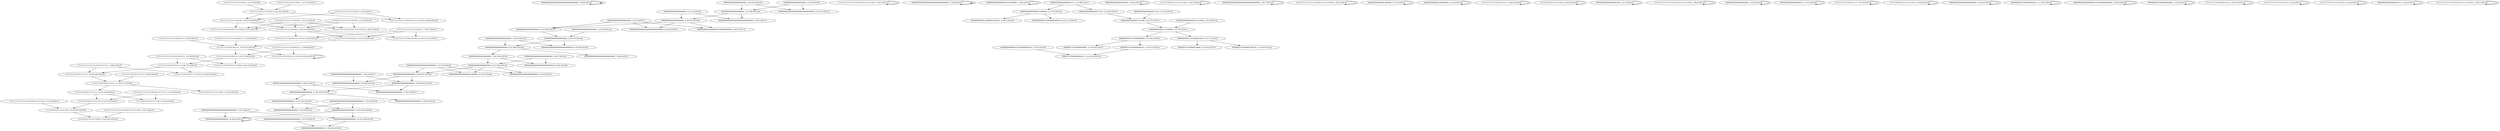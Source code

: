 digraph G {
    "11111111111111110110_3-22:145-LEN:20" -> "11111111111111101101_4-23:142-LEN:20";
    "11111111111111110110_3-22:145-LEN:20" -> "111111111111111011011111111010_4-34:8-LEN:30";
    "000000000000000000000000000000000_1-34:6-LEN:33" -> "000000000000000000000000000000000_1-34:6-LEN:33";
    "000000000000000000000000000_1-28:5-LEN:27" -> "000000000000000000000000_10-34:8-LEN:24";
    "000000000000000000000000000_1-28:5-LEN:27" -> "00000000000000000000_10-29:350-LEN:20";
    "111111111111111110110111111111010_1-34:5-LEN:33" -> "111111111111111110110111111111010_1-34:5-LEN:33";
    "000000000000000000000000000000000_1-34:8-LEN:33" -> "000000000000000000000000000000000_1-34:8-LEN:33";
    "00000000000000000000_8-27:354-LEN:20" -> "00000000000000000001000000_9-34:5-LEN:26";
    "00000000000000000000_8-27:354-LEN:20" -> "0000000000000000000000000_9-34:9-LEN:25";
    "00000000000000000000_8-27:354-LEN:20" -> "00000000000000000000_9-28:351-LEN:20";
    "00000000000000000000_11-30:350-LEN:20" -> "00000000000000000000_12-31:342-LEN:20";
    "00000000000000000000_11-30:350-LEN:20" -> "0000000000000000000000_12-34:9-LEN:22";
    "000000000000000000101000000_1-28:4-LEN:27" -> "000000000000000000101000000_1-28:4-LEN:27";
    "1111111111111111101101111111110_1-32:10-LEN:31" -> "11111011011111111101_14-33:161-LEN:20";
    "00000000000000000000_6-25:366-LEN:20" -> "000000000000000000000000000_7-34:9-LEN:27";
    "00000000000000000000_6-25:366-LEN:20" -> "00000000000000000000_7-26:356-LEN:20";
    "11111111101101111111_10-29:149-LEN:20" -> "11111111011011111111_11-30:157-LEN:20";
    "11111111110110111111_9-28:152-LEN:20" -> "11111111101101111111_10-29:149-LEN:20";
    "11111111110110111111_9-28:152-LEN:20" -> "111111111011011111111010_10-34:6-LEN:24";
    "000000000000110100000_7-27:74-LEN:21" -> "00000000001101000000000_9-31:60-LEN:23";
    "000000000000110100000_7-27:74-LEN:21" -> "00000000001101000001000_9-31:11-LEN:23";
    "00000000000000000000_14-34:4-LEN:20" -> "00000000000000000000_14-34:4-LEN:20";
    "000000000000000011000000_3-27:25-LEN:24" -> "00000000000110000001000101_8-34:5-LEN:26";
    "000000000000000011000000_3-27:25-LEN:24" -> "00000000000110000000000101_8-34:15-LEN:26";
    "00000000000000100000_1-20:4-LEN:20" -> "00000000000000100000_1-20:4-LEN:20";
    "11111111011011111111_11-30:157-LEN:20" -> "11111110110111111111_12-31:149-LEN:20";
    "11111111011011111111_11-30:157-LEN:20" -> "1111111011011111111010_12-34:9-LEN:22";
    "11111110110111111111010_11-34:5-LEN:23" -> "11111110110111111111010_11-34:5-LEN:23";
    "00000000000000000000000_1-24:14-LEN:23" -> "00000000000000000000_6-25:366-LEN:20";
    "00000000000000000000000_1-24:14-LEN:23" -> "0000000000000000000000000000_6-34:18-LEN:28";
    "000000000000000000000000000000000_1-34:7-LEN:33" -> "000000000000000000000000000000000_1-34:7-LEN:33";
    "000000000000000011010_3-23:65-LEN:21" -> "000000000000001101000_5-25:72-LEN:21";
    "111111111111111111010111111111010_1-34:5-LEN:33" -> "111111111111111111010111111111010_1-34:5-LEN:33";
    "000000000000000000000000000000_1-31:4-LEN:30" -> "000000000000000000000_13-34:9-LEN:21";
    "000000000000000000000000000000_1-31:4-LEN:30" -> "00000000000000000000_13-32:334-LEN:20";
    "00000000000000000000_4-23:349-LEN:20" -> "00000000000000000000_5-24:375-LEN:20";
    "000000000000001000000_5-27:4-LEN:21" -> "000000000000001000000_5-27:4-LEN:21";
    "000000000000000000000000000000000_1-34:8-LEN:33" -> "000000000000000000000000000000000_1-34:8-LEN:33";
    "0000000000000100000000_1-22:4-LEN:22" -> "0000000000000100000000_1-22:4-LEN:22";
    "11111101101111111110_13-32:153-LEN:20" -> "11111011011111111101_14-33:161-LEN:20";
    "11111011011111111101_14-33:161-LEN:20" -> "11110110111111111010_15-34:165-LEN:20";
    "00000000000000000000000000000000_1-33:19-LEN:32" -> "00000000000000000000_15-34:345-LEN:20";
    "11111111111110110111111_5-28:4-LEN:23" -> "11111111111110110111111_5-28:4-LEN:23";
    "11111011011111111010_14-34:4-LEN:20" -> "11111011011111111010_14-34:4-LEN:20";
    "11111111111111111011_1-21:9-LEN:20" -> "11111111111111110110_3-22:145-LEN:20";
    "11111111111111111011011_1-24:7-LEN:23" -> "11111111111110110111111110_6-32:4-LEN:26";
    "11111111111111111011011_1-24:7-LEN:23" -> "111111111111101101101111110_6-32:5-LEN:27";
    "11111111111111111011011_1-24:7-LEN:23" -> "11111111111110110111_6-25:154-LEN:20";
    "000000000000000000100_1-21:4-LEN:21" -> "000000000000000000100_1-21:4-LEN:21";
    "00000000000000000000_12-31:342-LEN:20" -> "000000000000000000000_13-34:9-LEN:21";
    "00000000000000000000_12-31:342-LEN:20" -> "00000000000000000000_13-32:334-LEN:20";
    "00000000000000000000_14-33:338-LEN:20" -> "00000000000000000000_15-34:345-LEN:20";
    "00000000000000000000_3-22:353-LEN:20" -> "00000000000000000000_4-23:349-LEN:20";
    "00000000000000000000_3-22:353-LEN:20" -> "000000000000000000000000000000_4-34:9-LEN:30";
    "00000000000000000000_3-22:353-LEN:20" -> "0000000000000000000100000000000_4-34:5-LEN:31";
    "000000000000000000110_1-21:88-LEN:21" -> "000000000000000011000000_3-27:25-LEN:24";
    "000000000000000000110_1-21:88-LEN:21" -> "000000000000000011010_3-23:65-LEN:21";
    "111111111111111111011_1-21:135-LEN:21" -> "11111111111111110110_3-22:145-LEN:20";
    "00000000001101000000000_9-31:60-LEN:23" -> "000000110100000000001_13-34:10-LEN:21";
    "00000000001101000000000_9-31:60-LEN:23" -> "000000110100000000010_13-33:53-LEN:21";
    "000000000000000001101000_1-25:4-LEN:24" -> "000000000000110100000_7-27:74-LEN:21";
    "111111111111111110110111111111010_1-34:8-LEN:33" -> "111111111111111110110111111111010_1-34:8-LEN:33";
    "00000000000000000000_1-22:4-LEN:20" -> "00000000000000000000_1-22:4-LEN:20";
    "11111110110111111111_12-31:149-LEN:20" -> "11111101101111111110_13-32:153-LEN:20";
    "11111110110111111111_12-31:149-LEN:20" -> "111111011011111111110_13-34:4-LEN:21";
    "111111111111111110110111111111_1-31:8-LEN:30" -> "11111101101111111110_13-32:153-LEN:20";
    "111111111111111110110111111111_1-31:8-LEN:30" -> "111111011011111111110_13-34:4-LEN:21";
    "00000000000000000010_1-21:5-LEN:20" -> "00000000000000000010_1-21:5-LEN:20";
    "11111111111101111111_7-27:4-LEN:20" -> "11111111111101111111_7-27:4-LEN:20";
    "1111110110111111111010_11-34:4-LEN:22" -> "1111110110111111111010_11-34:4-LEN:22";
    "000000000000001101000_5-25:72-LEN:21" -> "000000000000110100000_7-27:74-LEN:21";
    "00000000000000000000_5-24:375-LEN:20" -> "00000000000000000000_6-25:366-LEN:20";
    "00000000000000000000_5-24:375-LEN:20" -> "0000000000000000000000000000_6-34:18-LEN:28";
    "111111111111111110110_1-22:8-LEN:21" -> "11111111111111101101_4-23:142-LEN:20";
    "111111111111111110110_1-22:8-LEN:21" -> "111111111111111011011111111010_4-34:8-LEN:30";
    "000000000000000000000000_10-34:4-LEN:24" -> "000000000000000000000000_10-34:4-LEN:24";
    "11111111111111111011011111111101_1-33:7-LEN:32" -> "11110110111111111010_15-34:165-LEN:20";
    "00000000110100000000101_11-34:4-LEN:23" -> "00000000110100000000101_11-34:4-LEN:23";
    "11111111111101101111_7-26:157-LEN:20" -> "11111111111011011111_8-27:158-LEN:20";
    "11111111111101101111_7-26:157-LEN:20" -> "11111111111011011111111010_8-34:4-LEN:26";
    "00000000001101000001000_9-31:11-LEN:23" -> "00000011010000010000_13-33:4-LEN:20";
    "00000000001101000001000_9-31:11-LEN:23" -> "0000001101000001000101_13-34:6-LEN:22";
    "1111101111111111110110111_1-25:4-LEN:25" -> "11111111111101101111_7-26:157-LEN:20";
    "0000000000000110100000000010_5-33:5-LEN:28" -> "00001101000000000101_15-34:50-LEN:20";
    "00000000000000000000_7-26:356-LEN:20" -> "00000000000000000000_8-27:354-LEN:20";
    "00000000000000000000_7-26:356-LEN:20" -> "00000000000000000000000000_8-34:8-LEN:26";
    "0000010000000000000000000_5-29:4-LEN:25" -> "00000000000000000000_11-30:350-LEN:20";
    "0000010000000000000000000_5-29:4-LEN:25" -> "00000000000000000000000_11-34:5-LEN:23";
    "0000000000000000000101000000000000_1-34:26-LEN:34" -> "0000000000000000000101000000000000_1-34:26-LEN:34";
    "0000000001000000000000_1-22:4-LEN:22" -> "0000000001000000000000_1-22:4-LEN:22";
    "1111111111111111101101111_1-26:8-LEN:25" -> "11111111111011011111_8-27:158-LEN:20";
    "1111111111111111101101111_1-26:8-LEN:25" -> "11111111111011011111111010_8-34:4-LEN:26";
    "000000000000000000000_1-22:5-LEN:21" -> "00000000000000000000_4-23:349-LEN:20";
    "000000000000000000000_1-22:5-LEN:21" -> "000000000000000000000000000000_4-34:9-LEN:30";
    "000000000000000000000_1-22:5-LEN:21" -> "0000000000000000000100000000000_4-34:5-LEN:31";
    "00000000000000000000_1-20:350-LEN:20" -> "00000000000000000000000000000000_2-34:12-LEN:32";
    "00000000000000000000_1-20:350-LEN:20" -> "00000000000000000000_2-21:349-LEN:20";
    "1111111111111110110111_3-25:4-LEN:22" -> "11111111111101101111_7-26:157-LEN:20";
    "00000000000000000000_2-21:349-LEN:20" -> "0000000000000000000000000000000_3-34:5-LEN:31";
    "00000000000000000000_2-21:349-LEN:20" -> "00000000000000000000_3-22:353-LEN:20";
    "11111111111111101101_4-23:142-LEN:20" -> "111111111111110110101111111010_5-34:5-LEN:30";
    "11111111111111101101_4-23:142-LEN:20" -> "11111111111111011011111111010_5-34:5-LEN:29";
    "11111111111111101101_4-23:142-LEN:20" -> "11111111111111011011_5-24:152-LEN:20";
    "1111111111111111101101_1-23:12-LEN:22" -> "111111111111110110101111111010_5-34:5-LEN:30";
    "1111111111111111101101_1-23:12-LEN:22" -> "11111111111111011011111111010_5-34:5-LEN:29";
    "1111111111111111101101_1-23:12-LEN:22" -> "11111111111111011011_5-24:152-LEN:20";
    "000000110100000000010_13-33:53-LEN:21" -> "00001101000000000101_15-34:50-LEN:20";
    "00000000000000000000_9-28:351-LEN:20" -> "000000000000000000000000_10-34:8-LEN:24";
    "00000000000000000000_9-28:351-LEN:20" -> "00000000000000000000_10-29:350-LEN:20";
    "0000000000000000000000_1-23:28-LEN:22" -> "00000000000000000000_5-24:375-LEN:20";
    "0000000000000000000000000_1-26:7-LEN:25" -> "00000000000000000000_8-27:354-LEN:20";
    "0000000000000000000000000_1-26:7-LEN:25" -> "00000000000000000000000000_8-34:8-LEN:26";
    "11101111111111111101101_1-23:5-LEN:23" -> "111111111111110110101111111010_5-34:5-LEN:30";
    "11101111111111111101101_1-23:5-LEN:23" -> "11111111111111011011111111010_5-34:5-LEN:29";
    "11101111111111111101101_1-23:5-LEN:23" -> "11111111111111011011_5-24:152-LEN:20";
    "11111111111011001111111_8-31:4-LEN:23" -> "11111111111011001111111_8-31:4-LEN:23";
    "11111111111011011111_8-27:158-LEN:20" -> "11111111110110111111_9-28:152-LEN:20";
    "11111111111011011111_8-27:158-LEN:20" -> "1111111111011011111111010_9-34:10-LEN:25";
    "11111111111011011111111010_8-34:4-LEN:26" -> "11111111111011011111111010_8-34:4-LEN:26";
    "0000000000000000011010_1-23:8-LEN:22" -> "000000000000001101000_5-25:72-LEN:21";
    "111111111111111110110_1-22:4-LEN:21" -> "111111111111111110110_1-22:4-LEN:21";
    "00000000000000000000_13-32:334-LEN:20" -> "00000000000000000000_14-33:338-LEN:20";
    "00000000000000000000_13-32:334-LEN:20" -> "00000000000000000000_14-34:4-LEN:20";
    "11111111111111111011011111_1-27:6-LEN:26" -> "11111111110110111111_9-28:152-LEN:20";
    "11111111111111111011011111_1-27:6-LEN:26" -> "1111111111011011111111010_9-34:10-LEN:25";
    "1111111110111111101101_2-23:4-LEN:22" -> "1111111110111111101101_2-23:4-LEN:22";
    "11111111101101111111_9-29:4-LEN:20" -> "11111111011011111111_11-30:157-LEN:20";
    "00000000000000000000_1-21:10-LEN:20" -> "0000000000000000000000000000000_3-34:5-LEN:31";
    "00000000000000000000_1-21:10-LEN:20" -> "00000000000000000000_3-22:353-LEN:20";
    "000000000000000001101_1-22:4-LEN:21" -> "000000000000000001101_1-22:4-LEN:21";
    "10000000000000000000_1-20:4-LEN:20" -> "00000000000000000000000000000000_2-34:12-LEN:32";
    "10000000000000000000_1-20:4-LEN:20" -> "00000000000000000000_2-21:349-LEN:20";
    "0000000000000000000000000000000_1-32:7-LEN:31" -> "00000000000000000000_14-33:338-LEN:20";
    "0000000000000000000000000000000_1-32:7-LEN:31" -> "00000000000000000000_14-34:4-LEN:20";
    "111111111111111110110111111_1-28:5-LEN:27" -> "11111111101101111111_10-29:149-LEN:20";
    "111111111111111110110111111_1-28:5-LEN:27" -> "111111111011011111111010_10-34:6-LEN:24";
    "11111111111111011011_5-24:152-LEN:20" -> "11111111111110110111111110_6-32:4-LEN:26";
    "11111111111111011011_5-24:152-LEN:20" -> "111111111111101101101111110_6-32:5-LEN:27";
    "11111111111111011011_5-24:152-LEN:20" -> "11111111111110110111_6-25:154-LEN:20";
    "11111111111110110111_6-25:154-LEN:20" -> "11111111111101101111_7-26:157-LEN:20";
    "000000000000000000000000000000000_1-34:6-LEN:33" -> "000000000000000000000000000000000_1-34:6-LEN:33";
    "00000000000000000000_10-29:350-LEN:20" -> "00000000000000000000_11-30:350-LEN:20";
    "00000000000000000000_10-29:350-LEN:20" -> "00000000000000000000000_11-34:5-LEN:23";
    "00000000000000000000000000_1-27:10-LEN:26" -> "00000000000000000001000000_9-34:5-LEN:26";
    "00000000000000000000000000_1-27:10-LEN:26" -> "0000000000000000000000000_9-34:9-LEN:25";
    "00000000000000000000000000_1-27:10-LEN:26" -> "00000000000000000000_9-28:351-LEN:20";
    "111111111111111110110111111111010_1-34:12-LEN:33" -> "111111111111111110110111111111010_1-34:12-LEN:33";
}
